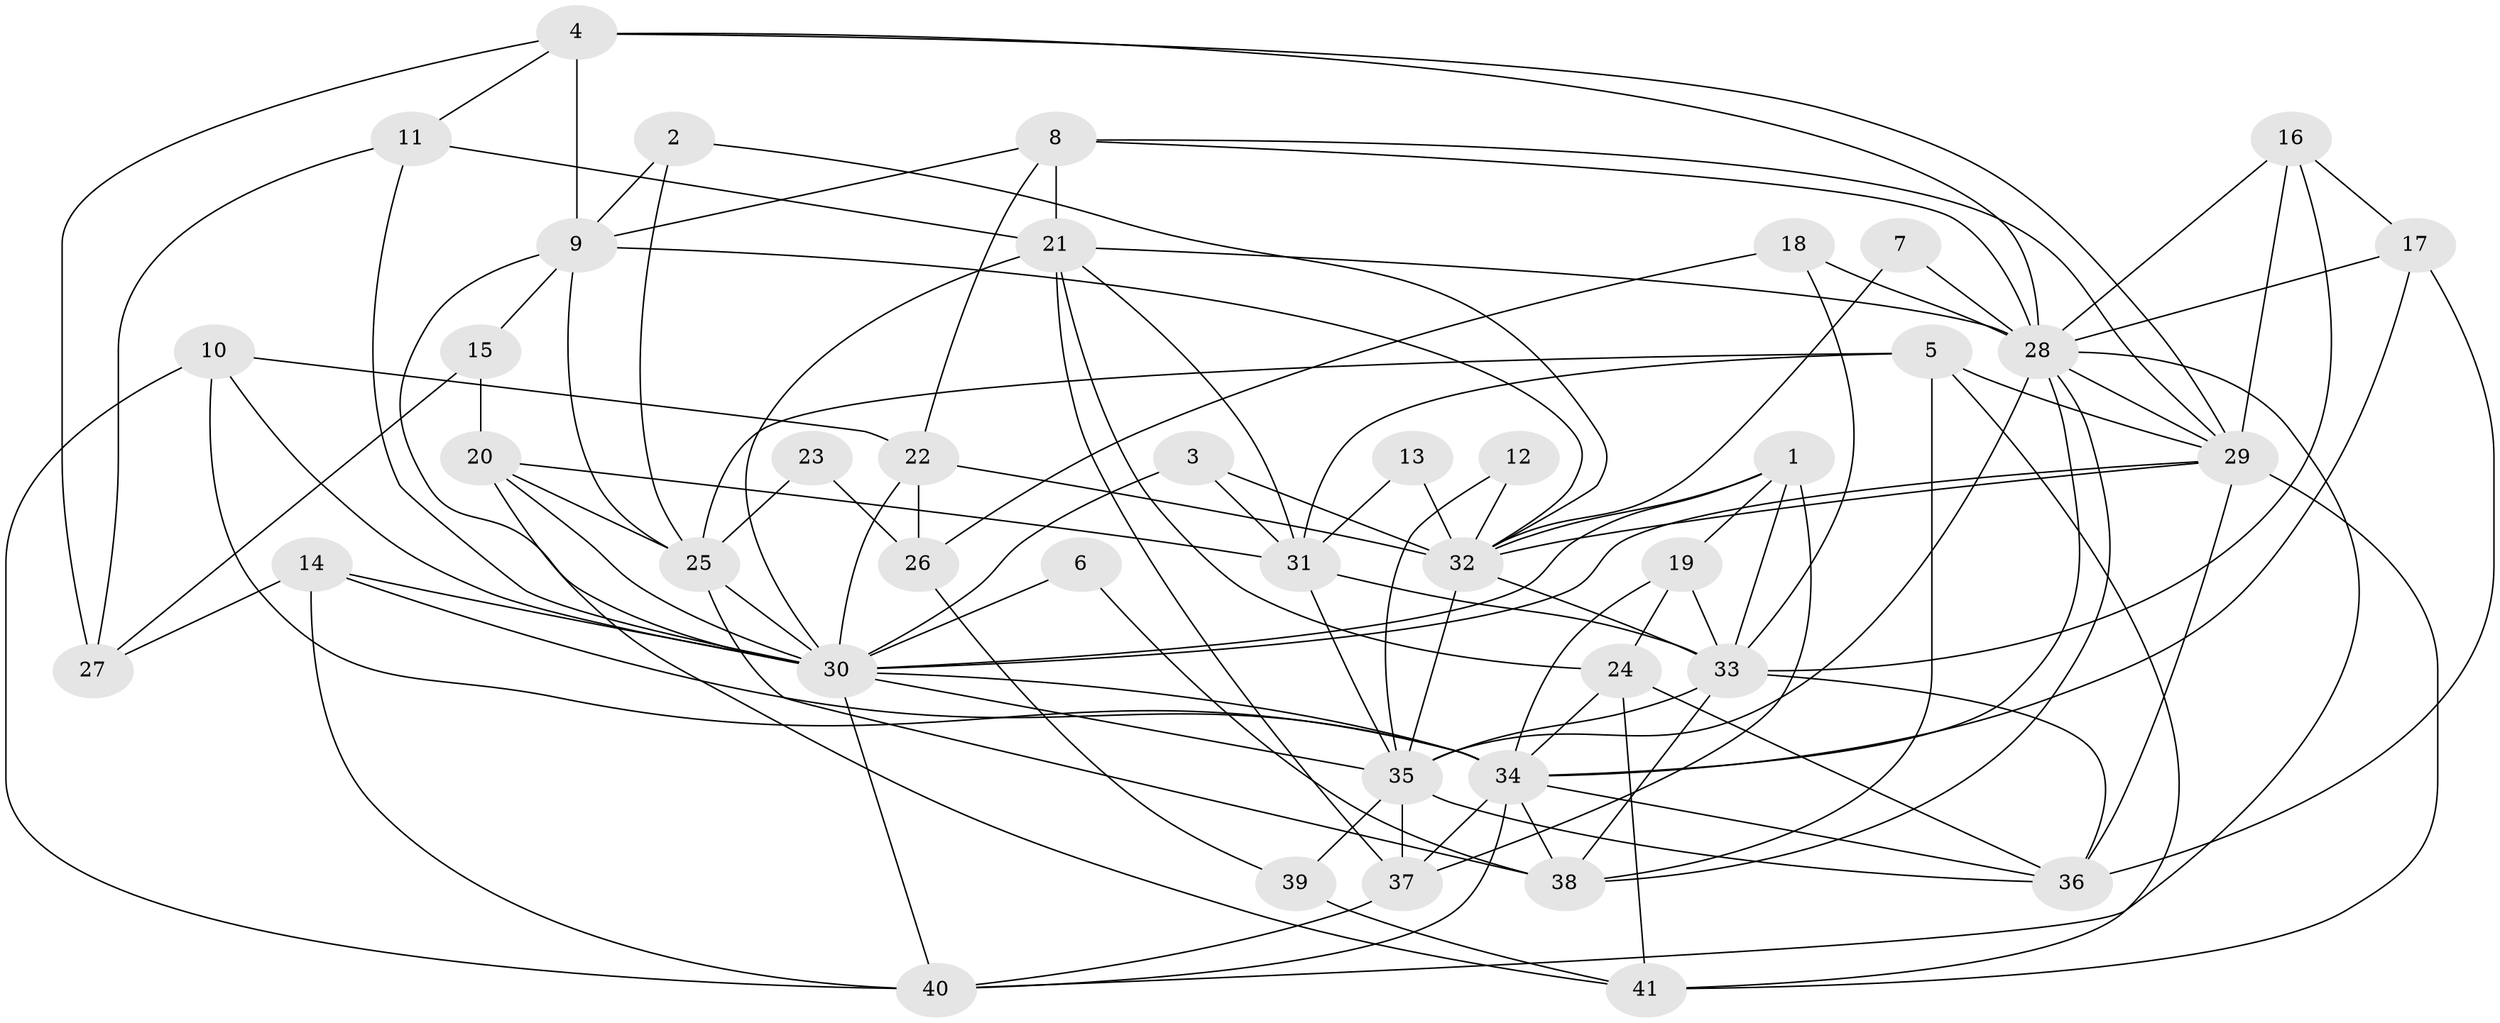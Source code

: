 // original degree distribution, {3: 0.2682926829268293, 5: 0.17073170731707318, 4: 0.32926829268292684, 2: 0.10975609756097561, 7: 0.024390243902439025, 6: 0.07317073170731707, 8: 0.024390243902439025}
// Generated by graph-tools (version 1.1) at 2025/26/03/09/25 03:26:12]
// undirected, 41 vertices, 112 edges
graph export_dot {
graph [start="1"]
  node [color=gray90,style=filled];
  1;
  2;
  3;
  4;
  5;
  6;
  7;
  8;
  9;
  10;
  11;
  12;
  13;
  14;
  15;
  16;
  17;
  18;
  19;
  20;
  21;
  22;
  23;
  24;
  25;
  26;
  27;
  28;
  29;
  30;
  31;
  32;
  33;
  34;
  35;
  36;
  37;
  38;
  39;
  40;
  41;
  1 -- 19 [weight=1.0];
  1 -- 30 [weight=1.0];
  1 -- 32 [weight=1.0];
  1 -- 33 [weight=1.0];
  1 -- 37 [weight=1.0];
  2 -- 9 [weight=1.0];
  2 -- 25 [weight=1.0];
  2 -- 32 [weight=1.0];
  3 -- 30 [weight=1.0];
  3 -- 31 [weight=1.0];
  3 -- 32 [weight=1.0];
  4 -- 9 [weight=1.0];
  4 -- 11 [weight=1.0];
  4 -- 27 [weight=1.0];
  4 -- 28 [weight=1.0];
  4 -- 29 [weight=1.0];
  5 -- 25 [weight=1.0];
  5 -- 29 [weight=2.0];
  5 -- 31 [weight=1.0];
  5 -- 38 [weight=1.0];
  5 -- 41 [weight=1.0];
  6 -- 30 [weight=1.0];
  6 -- 38 [weight=1.0];
  7 -- 28 [weight=1.0];
  7 -- 32 [weight=1.0];
  8 -- 9 [weight=1.0];
  8 -- 21 [weight=1.0];
  8 -- 22 [weight=1.0];
  8 -- 28 [weight=1.0];
  8 -- 29 [weight=1.0];
  9 -- 15 [weight=1.0];
  9 -- 25 [weight=1.0];
  9 -- 30 [weight=1.0];
  9 -- 32 [weight=1.0];
  10 -- 22 [weight=1.0];
  10 -- 30 [weight=1.0];
  10 -- 34 [weight=1.0];
  10 -- 40 [weight=1.0];
  11 -- 21 [weight=1.0];
  11 -- 27 [weight=1.0];
  11 -- 30 [weight=1.0];
  12 -- 32 [weight=1.0];
  12 -- 35 [weight=1.0];
  13 -- 31 [weight=1.0];
  13 -- 32 [weight=1.0];
  14 -- 27 [weight=1.0];
  14 -- 30 [weight=1.0];
  14 -- 34 [weight=2.0];
  14 -- 40 [weight=1.0];
  15 -- 20 [weight=2.0];
  15 -- 27 [weight=1.0];
  16 -- 17 [weight=1.0];
  16 -- 28 [weight=1.0];
  16 -- 29 [weight=1.0];
  16 -- 33 [weight=1.0];
  17 -- 28 [weight=1.0];
  17 -- 34 [weight=1.0];
  17 -- 36 [weight=1.0];
  18 -- 26 [weight=1.0];
  18 -- 28 [weight=1.0];
  18 -- 33 [weight=1.0];
  19 -- 24 [weight=1.0];
  19 -- 33 [weight=2.0];
  19 -- 34 [weight=1.0];
  20 -- 25 [weight=1.0];
  20 -- 30 [weight=1.0];
  20 -- 31 [weight=2.0];
  20 -- 41 [weight=1.0];
  21 -- 24 [weight=1.0];
  21 -- 28 [weight=1.0];
  21 -- 30 [weight=1.0];
  21 -- 31 [weight=1.0];
  21 -- 37 [weight=1.0];
  22 -- 26 [weight=1.0];
  22 -- 30 [weight=1.0];
  22 -- 32 [weight=1.0];
  23 -- 25 [weight=1.0];
  23 -- 26 [weight=1.0];
  24 -- 34 [weight=1.0];
  24 -- 36 [weight=1.0];
  24 -- 41 [weight=2.0];
  25 -- 30 [weight=1.0];
  25 -- 38 [weight=1.0];
  26 -- 39 [weight=1.0];
  28 -- 29 [weight=1.0];
  28 -- 34 [weight=1.0];
  28 -- 35 [weight=1.0];
  28 -- 38 [weight=1.0];
  28 -- 40 [weight=1.0];
  29 -- 30 [weight=1.0];
  29 -- 32 [weight=1.0];
  29 -- 36 [weight=1.0];
  29 -- 41 [weight=1.0];
  30 -- 34 [weight=1.0];
  30 -- 35 [weight=1.0];
  30 -- 40 [weight=1.0];
  31 -- 33 [weight=1.0];
  31 -- 35 [weight=1.0];
  32 -- 33 [weight=1.0];
  32 -- 35 [weight=1.0];
  33 -- 35 [weight=1.0];
  33 -- 36 [weight=1.0];
  33 -- 38 [weight=1.0];
  34 -- 36 [weight=2.0];
  34 -- 37 [weight=1.0];
  34 -- 38 [weight=1.0];
  34 -- 40 [weight=1.0];
  35 -- 36 [weight=1.0];
  35 -- 37 [weight=1.0];
  35 -- 39 [weight=1.0];
  37 -- 40 [weight=1.0];
  39 -- 41 [weight=1.0];
}
